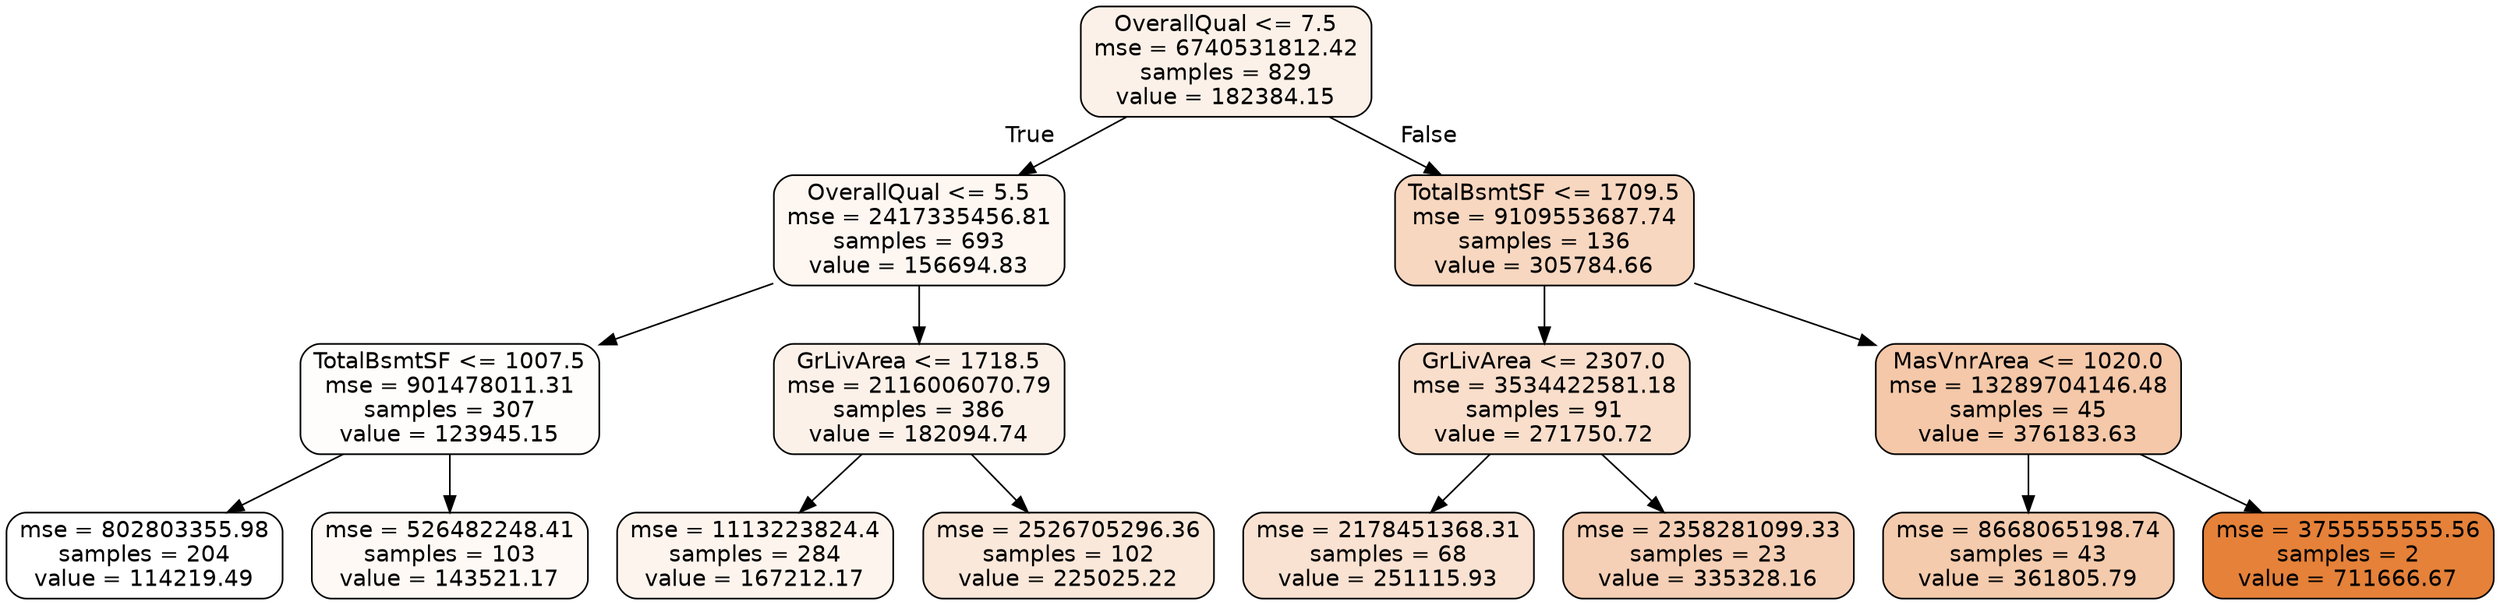 digraph Tree {
node [shape=box, style="filled, rounded", color="black", fontname=helvetica] ;
edge [fontname=helvetica] ;
0 [label="OverallQual <= 7.5\nmse = 6740531812.42\nsamples = 829\nvalue = 182384.15", fillcolor="#fcf1e8"] ;
1 [label="OverallQual <= 5.5\nmse = 2417335456.81\nsamples = 693\nvalue = 156694.83", fillcolor="#fdf6f1"] ;
0 -> 1 [labeldistance=2.5, labelangle=45, headlabel="True"] ;
2 [label="TotalBsmtSF <= 1007.5\nmse = 901478011.31\nsamples = 307\nvalue = 123945.15", fillcolor="#fffdfc"] ;
1 -> 2 ;
3 [label="mse = 802803355.98\nsamples = 204\nvalue = 114219.49", fillcolor="#ffffff"] ;
2 -> 3 ;
4 [label="mse = 526482248.41\nsamples = 103\nvalue = 143521.17", fillcolor="#fef9f5"] ;
2 -> 4 ;
5 [label="GrLivArea <= 1718.5\nmse = 2116006070.79\nsamples = 386\nvalue = 182094.74", fillcolor="#fcf1e9"] ;
1 -> 5 ;
6 [label="mse = 1113223824.4\nsamples = 284\nvalue = 167212.17", fillcolor="#fdf4ed"] ;
5 -> 6 ;
7 [label="mse = 2526705296.36\nsamples = 102\nvalue = 225025.22", fillcolor="#fae8da"] ;
5 -> 7 ;
8 [label="TotalBsmtSF <= 1709.5\nmse = 9109553687.74\nsamples = 136\nvalue = 305784.66", fillcolor="#f7d7c0"] ;
0 -> 8 [labeldistance=2.5, labelangle=-45, headlabel="False"] ;
9 [label="GrLivArea <= 2307.0\nmse = 3534422581.18\nsamples = 91\nvalue = 271750.72", fillcolor="#f8decb"] ;
8 -> 9 ;
10 [label="mse = 2178451368.31\nsamples = 68\nvalue = 251115.93", fillcolor="#f9e2d2"] ;
9 -> 10 ;
11 [label="mse = 2358281099.33\nsamples = 23\nvalue = 335328.16", fillcolor="#f5d0b6"] ;
9 -> 11 ;
12 [label="MasVnrArea <= 1020.0\nmse = 13289704146.48\nsamples = 45\nvalue = 376183.63", fillcolor="#f4c8a8"] ;
8 -> 12 ;
13 [label="mse = 8668065198.74\nsamples = 43\nvalue = 361805.79", fillcolor="#f4cbad"] ;
12 -> 13 ;
14 [label="mse = 3755555555.56\nsamples = 2\nvalue = 711666.67", fillcolor="#e58139"] ;
12 -> 14 ;
}